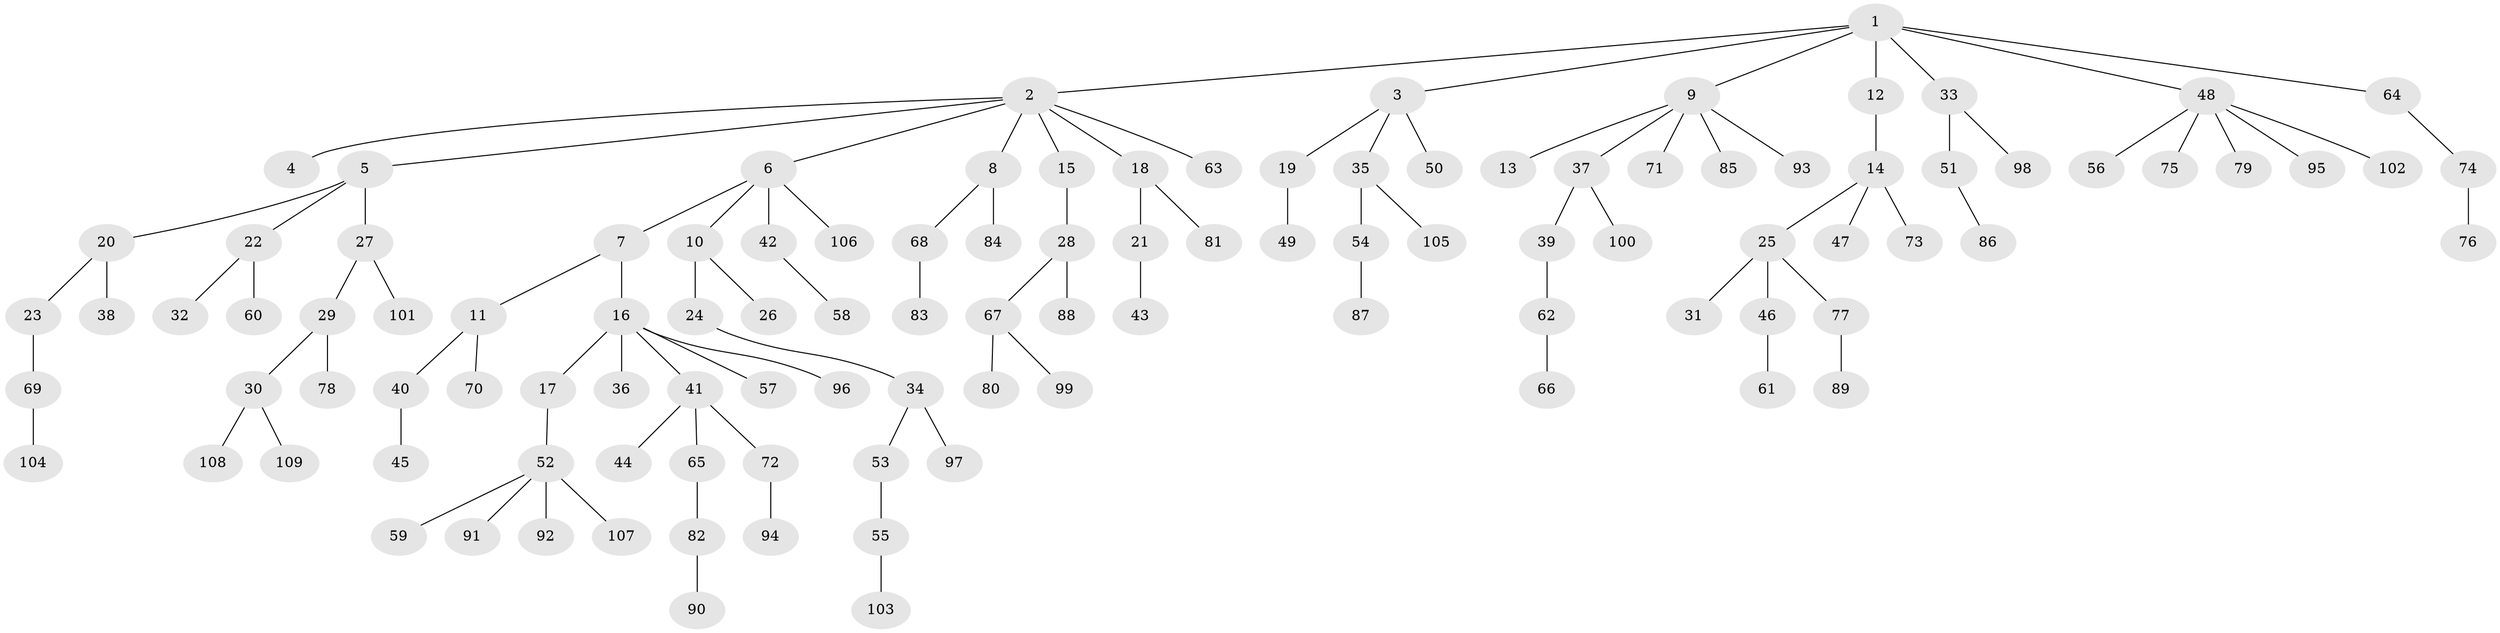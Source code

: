 // coarse degree distribution, {7: 0.027777777777777776, 4: 0.05555555555555555, 3: 0.1111111111111111, 2: 0.25, 5: 0.041666666666666664, 1: 0.5138888888888888}
// Generated by graph-tools (version 1.1) at 2025/24/03/03/25 07:24:06]
// undirected, 109 vertices, 108 edges
graph export_dot {
graph [start="1"]
  node [color=gray90,style=filled];
  1;
  2;
  3;
  4;
  5;
  6;
  7;
  8;
  9;
  10;
  11;
  12;
  13;
  14;
  15;
  16;
  17;
  18;
  19;
  20;
  21;
  22;
  23;
  24;
  25;
  26;
  27;
  28;
  29;
  30;
  31;
  32;
  33;
  34;
  35;
  36;
  37;
  38;
  39;
  40;
  41;
  42;
  43;
  44;
  45;
  46;
  47;
  48;
  49;
  50;
  51;
  52;
  53;
  54;
  55;
  56;
  57;
  58;
  59;
  60;
  61;
  62;
  63;
  64;
  65;
  66;
  67;
  68;
  69;
  70;
  71;
  72;
  73;
  74;
  75;
  76;
  77;
  78;
  79;
  80;
  81;
  82;
  83;
  84;
  85;
  86;
  87;
  88;
  89;
  90;
  91;
  92;
  93;
  94;
  95;
  96;
  97;
  98;
  99;
  100;
  101;
  102;
  103;
  104;
  105;
  106;
  107;
  108;
  109;
  1 -- 2;
  1 -- 3;
  1 -- 9;
  1 -- 12;
  1 -- 33;
  1 -- 48;
  1 -- 64;
  2 -- 4;
  2 -- 5;
  2 -- 6;
  2 -- 8;
  2 -- 15;
  2 -- 18;
  2 -- 63;
  3 -- 19;
  3 -- 35;
  3 -- 50;
  5 -- 20;
  5 -- 22;
  5 -- 27;
  6 -- 7;
  6 -- 10;
  6 -- 42;
  6 -- 106;
  7 -- 11;
  7 -- 16;
  8 -- 68;
  8 -- 84;
  9 -- 13;
  9 -- 37;
  9 -- 71;
  9 -- 85;
  9 -- 93;
  10 -- 24;
  10 -- 26;
  11 -- 40;
  11 -- 70;
  12 -- 14;
  14 -- 25;
  14 -- 47;
  14 -- 73;
  15 -- 28;
  16 -- 17;
  16 -- 36;
  16 -- 41;
  16 -- 57;
  16 -- 96;
  17 -- 52;
  18 -- 21;
  18 -- 81;
  19 -- 49;
  20 -- 23;
  20 -- 38;
  21 -- 43;
  22 -- 32;
  22 -- 60;
  23 -- 69;
  24 -- 34;
  25 -- 31;
  25 -- 46;
  25 -- 77;
  27 -- 29;
  27 -- 101;
  28 -- 67;
  28 -- 88;
  29 -- 30;
  29 -- 78;
  30 -- 108;
  30 -- 109;
  33 -- 51;
  33 -- 98;
  34 -- 53;
  34 -- 97;
  35 -- 54;
  35 -- 105;
  37 -- 39;
  37 -- 100;
  39 -- 62;
  40 -- 45;
  41 -- 44;
  41 -- 65;
  41 -- 72;
  42 -- 58;
  46 -- 61;
  48 -- 56;
  48 -- 75;
  48 -- 79;
  48 -- 95;
  48 -- 102;
  51 -- 86;
  52 -- 59;
  52 -- 91;
  52 -- 92;
  52 -- 107;
  53 -- 55;
  54 -- 87;
  55 -- 103;
  62 -- 66;
  64 -- 74;
  65 -- 82;
  67 -- 80;
  67 -- 99;
  68 -- 83;
  69 -- 104;
  72 -- 94;
  74 -- 76;
  77 -- 89;
  82 -- 90;
}
